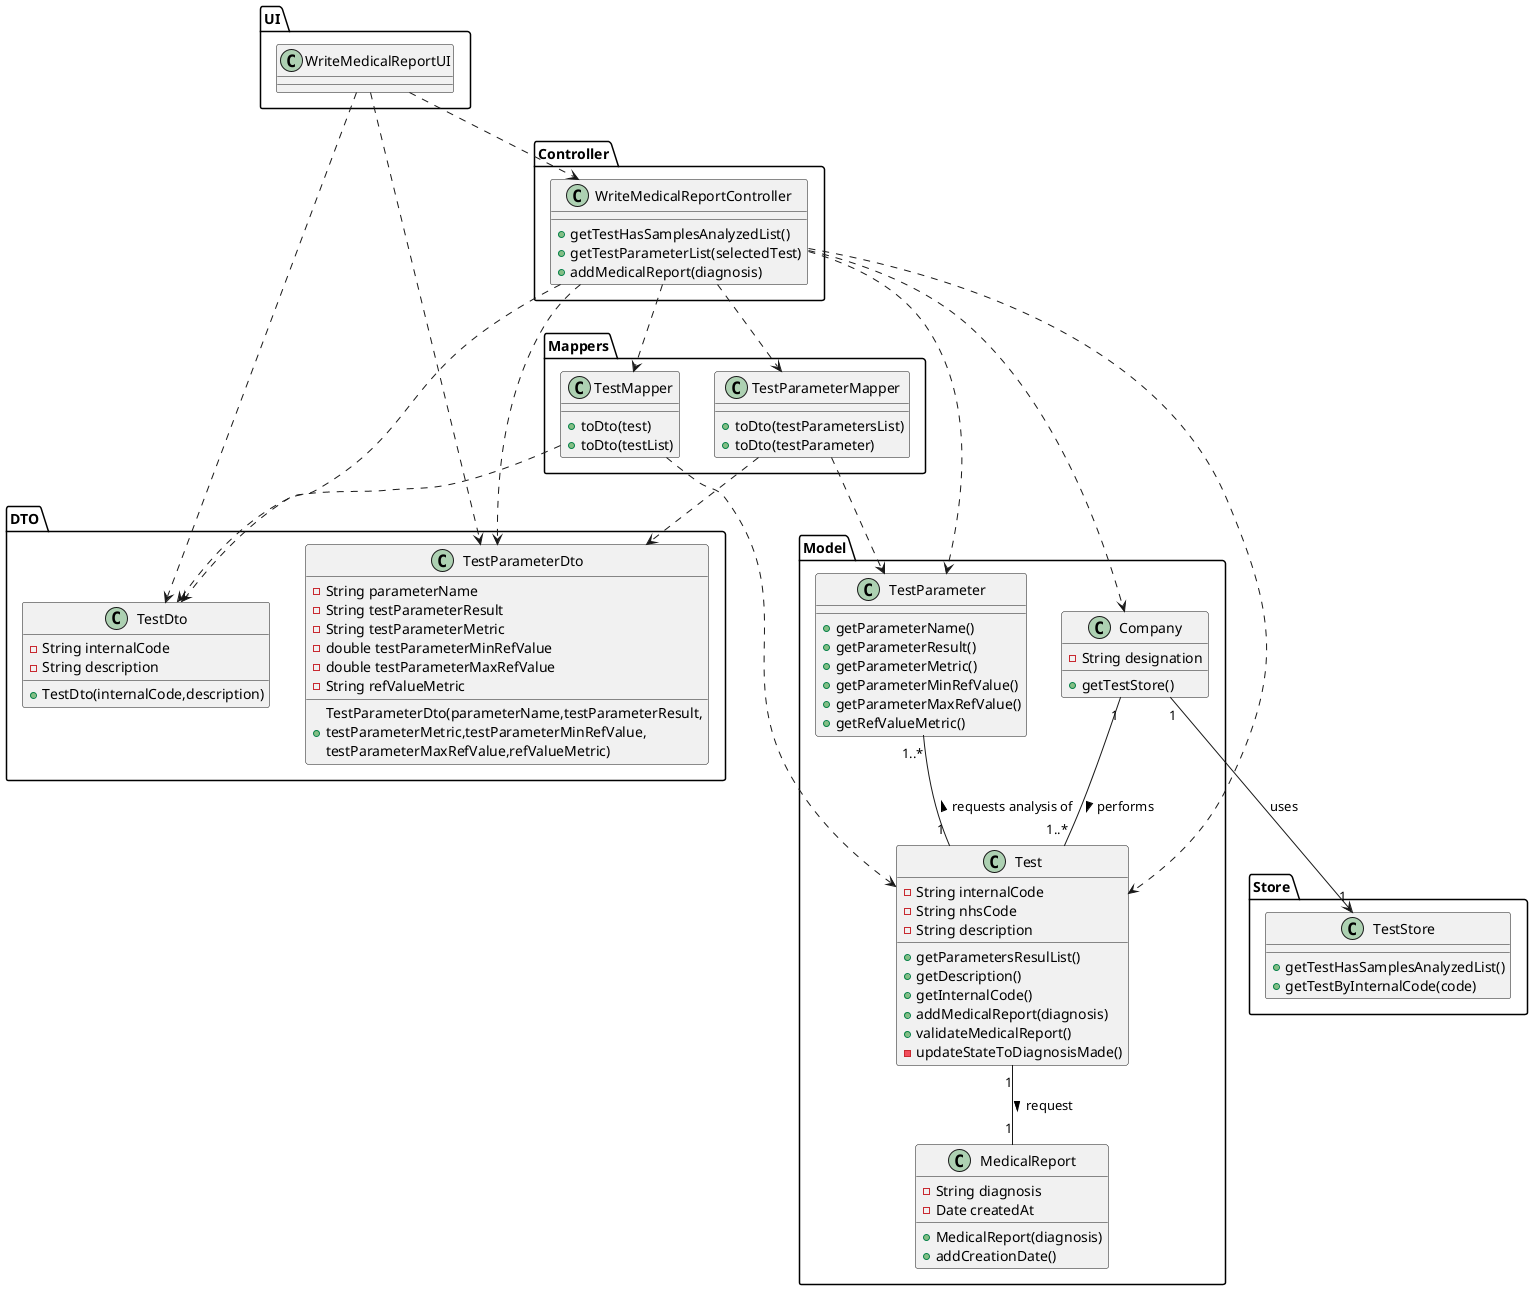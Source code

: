 @startuml

package UI{
class WriteMedicalReportUI{
}
}

package Controller{
class WriteMedicalReportController{
+getTestHasSamplesAnalyzedList()
+getTestParameterList(selectedTest)
+addMedicalReport(diagnosis)
}
}

package Model{
class Company{
-String designation
+getTestStore()
}

class Test{
-String internalCode
-String nhsCode
-String description
+getParametersResulList()
+getDescription()
+getInternalCode()
+addMedicalReport(diagnosis)
+validateMedicalReport()
-updateStateToDiagnosisMade()
}

class MedicalReport{
-String diagnosis
-Date createdAt
+ MedicalReport(diagnosis)
+ addCreationDate()
}

class TestParameter{
+ getParameterName()
+ getParameterResult()
+ getParameterMetric()
+ getParameterMinRefValue()
+ getParameterMaxRefValue()
+ getRefValueMetric()
}
}

package Store{
class TestStore{
+getTestHasSamplesAnalyzedList()
+getTestByInternalCode(code)
}
}

package Mappers{
class TestMapper{
+toDto(test)
+toDto(testList)
}

class TestParameterMapper{
+toDto(testParametersList)
+toDto(testParameter)
}
}

package DTO{
class TestDto{
-String internalCode
-String description
+TestDto(internalCode,description)
}

class TestParameterDto{
-String parameterName
-String testParameterResult
-String testParameterMetric
-double testParameterMinRefValue
-double testParameterMaxRefValue
-String refValueMetric
+TestParameterDto(parameterName,testParameterResult,\ntestParameterMetric,testParameterMinRefValue,\ntestParameterMaxRefValue,refValueMetric)
}
}


WriteMedicalReportUI ..> WriteMedicalReportController
WriteMedicalReportUI ..> TestDto
WriteMedicalReportUI ..> TestParameterDto
WriteMedicalReportController ..> Company
WriteMedicalReportController ..> TestMapper
WriteMedicalReportController ...> TestParameterDto
WriteMedicalReportController ...> TestDto
WriteMedicalReportController ...> TestParameter
WriteMedicalReportController ...> Test
WriteMedicalReportController ..> TestParameterMapper
TestParameterMapper ..> TestParameterDto
TestParameterMapper ..> TestParameter
TestMapper ..> TestDto
TestMapper ..> Test
Company "1"--"1..*" Test : performs >
TestParameter "1..*" --"1" Test : requests analysis of <
Test "1"--"1" MedicalReport : request >
Company"1"--> "1" TestStore : uses

@enduml